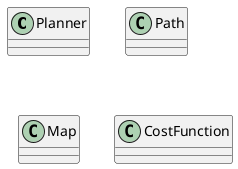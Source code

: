 @startuml Pathplanning ICD
class Planner {

}

class Path {

}

class Map {

}

class CostFunction {
  
}
@enduml